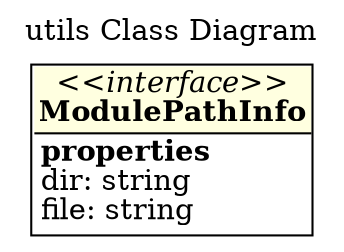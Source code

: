 digraph {label="utils Class Diagram";
labelloc="t";
"ModulePathInfo" [shape=none, label=<<TABLE cellspacing="0" cellborder="0" align="left">
<TR><TD align="center" bgcolor="lightyellow"><I>&lt;&lt;interface&gt;&gt;</I><BR/><B>ModulePathInfo</B></TD></TR>
<TR><TD align="left" BORDER="1" SIDES="T" BALIGN="LEFT"><B>properties</B><BR/>
dir: string<BR/>
file: string<BR/>
</TD></TR>
</TABLE>>];

}

